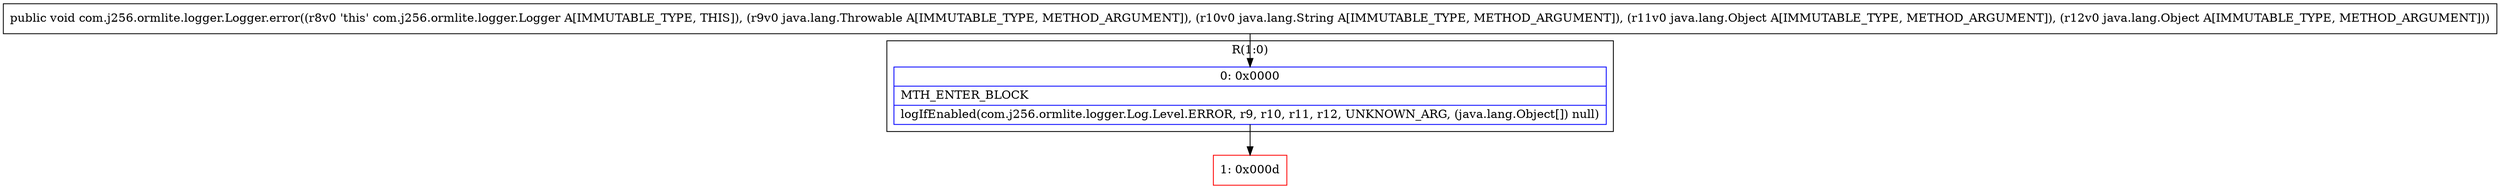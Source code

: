 digraph "CFG forcom.j256.ormlite.logger.Logger.error(Ljava\/lang\/Throwable;Ljava\/lang\/String;Ljava\/lang\/Object;Ljava\/lang\/Object;)V" {
subgraph cluster_Region_820178686 {
label = "R(1:0)";
node [shape=record,color=blue];
Node_0 [shape=record,label="{0\:\ 0x0000|MTH_ENTER_BLOCK\l|logIfEnabled(com.j256.ormlite.logger.Log.Level.ERROR, r9, r10, r11, r12, UNKNOWN_ARG, (java.lang.Object[]) null)\l}"];
}
Node_1 [shape=record,color=red,label="{1\:\ 0x000d}"];
MethodNode[shape=record,label="{public void com.j256.ormlite.logger.Logger.error((r8v0 'this' com.j256.ormlite.logger.Logger A[IMMUTABLE_TYPE, THIS]), (r9v0 java.lang.Throwable A[IMMUTABLE_TYPE, METHOD_ARGUMENT]), (r10v0 java.lang.String A[IMMUTABLE_TYPE, METHOD_ARGUMENT]), (r11v0 java.lang.Object A[IMMUTABLE_TYPE, METHOD_ARGUMENT]), (r12v0 java.lang.Object A[IMMUTABLE_TYPE, METHOD_ARGUMENT])) }"];
MethodNode -> Node_0;
Node_0 -> Node_1;
}

